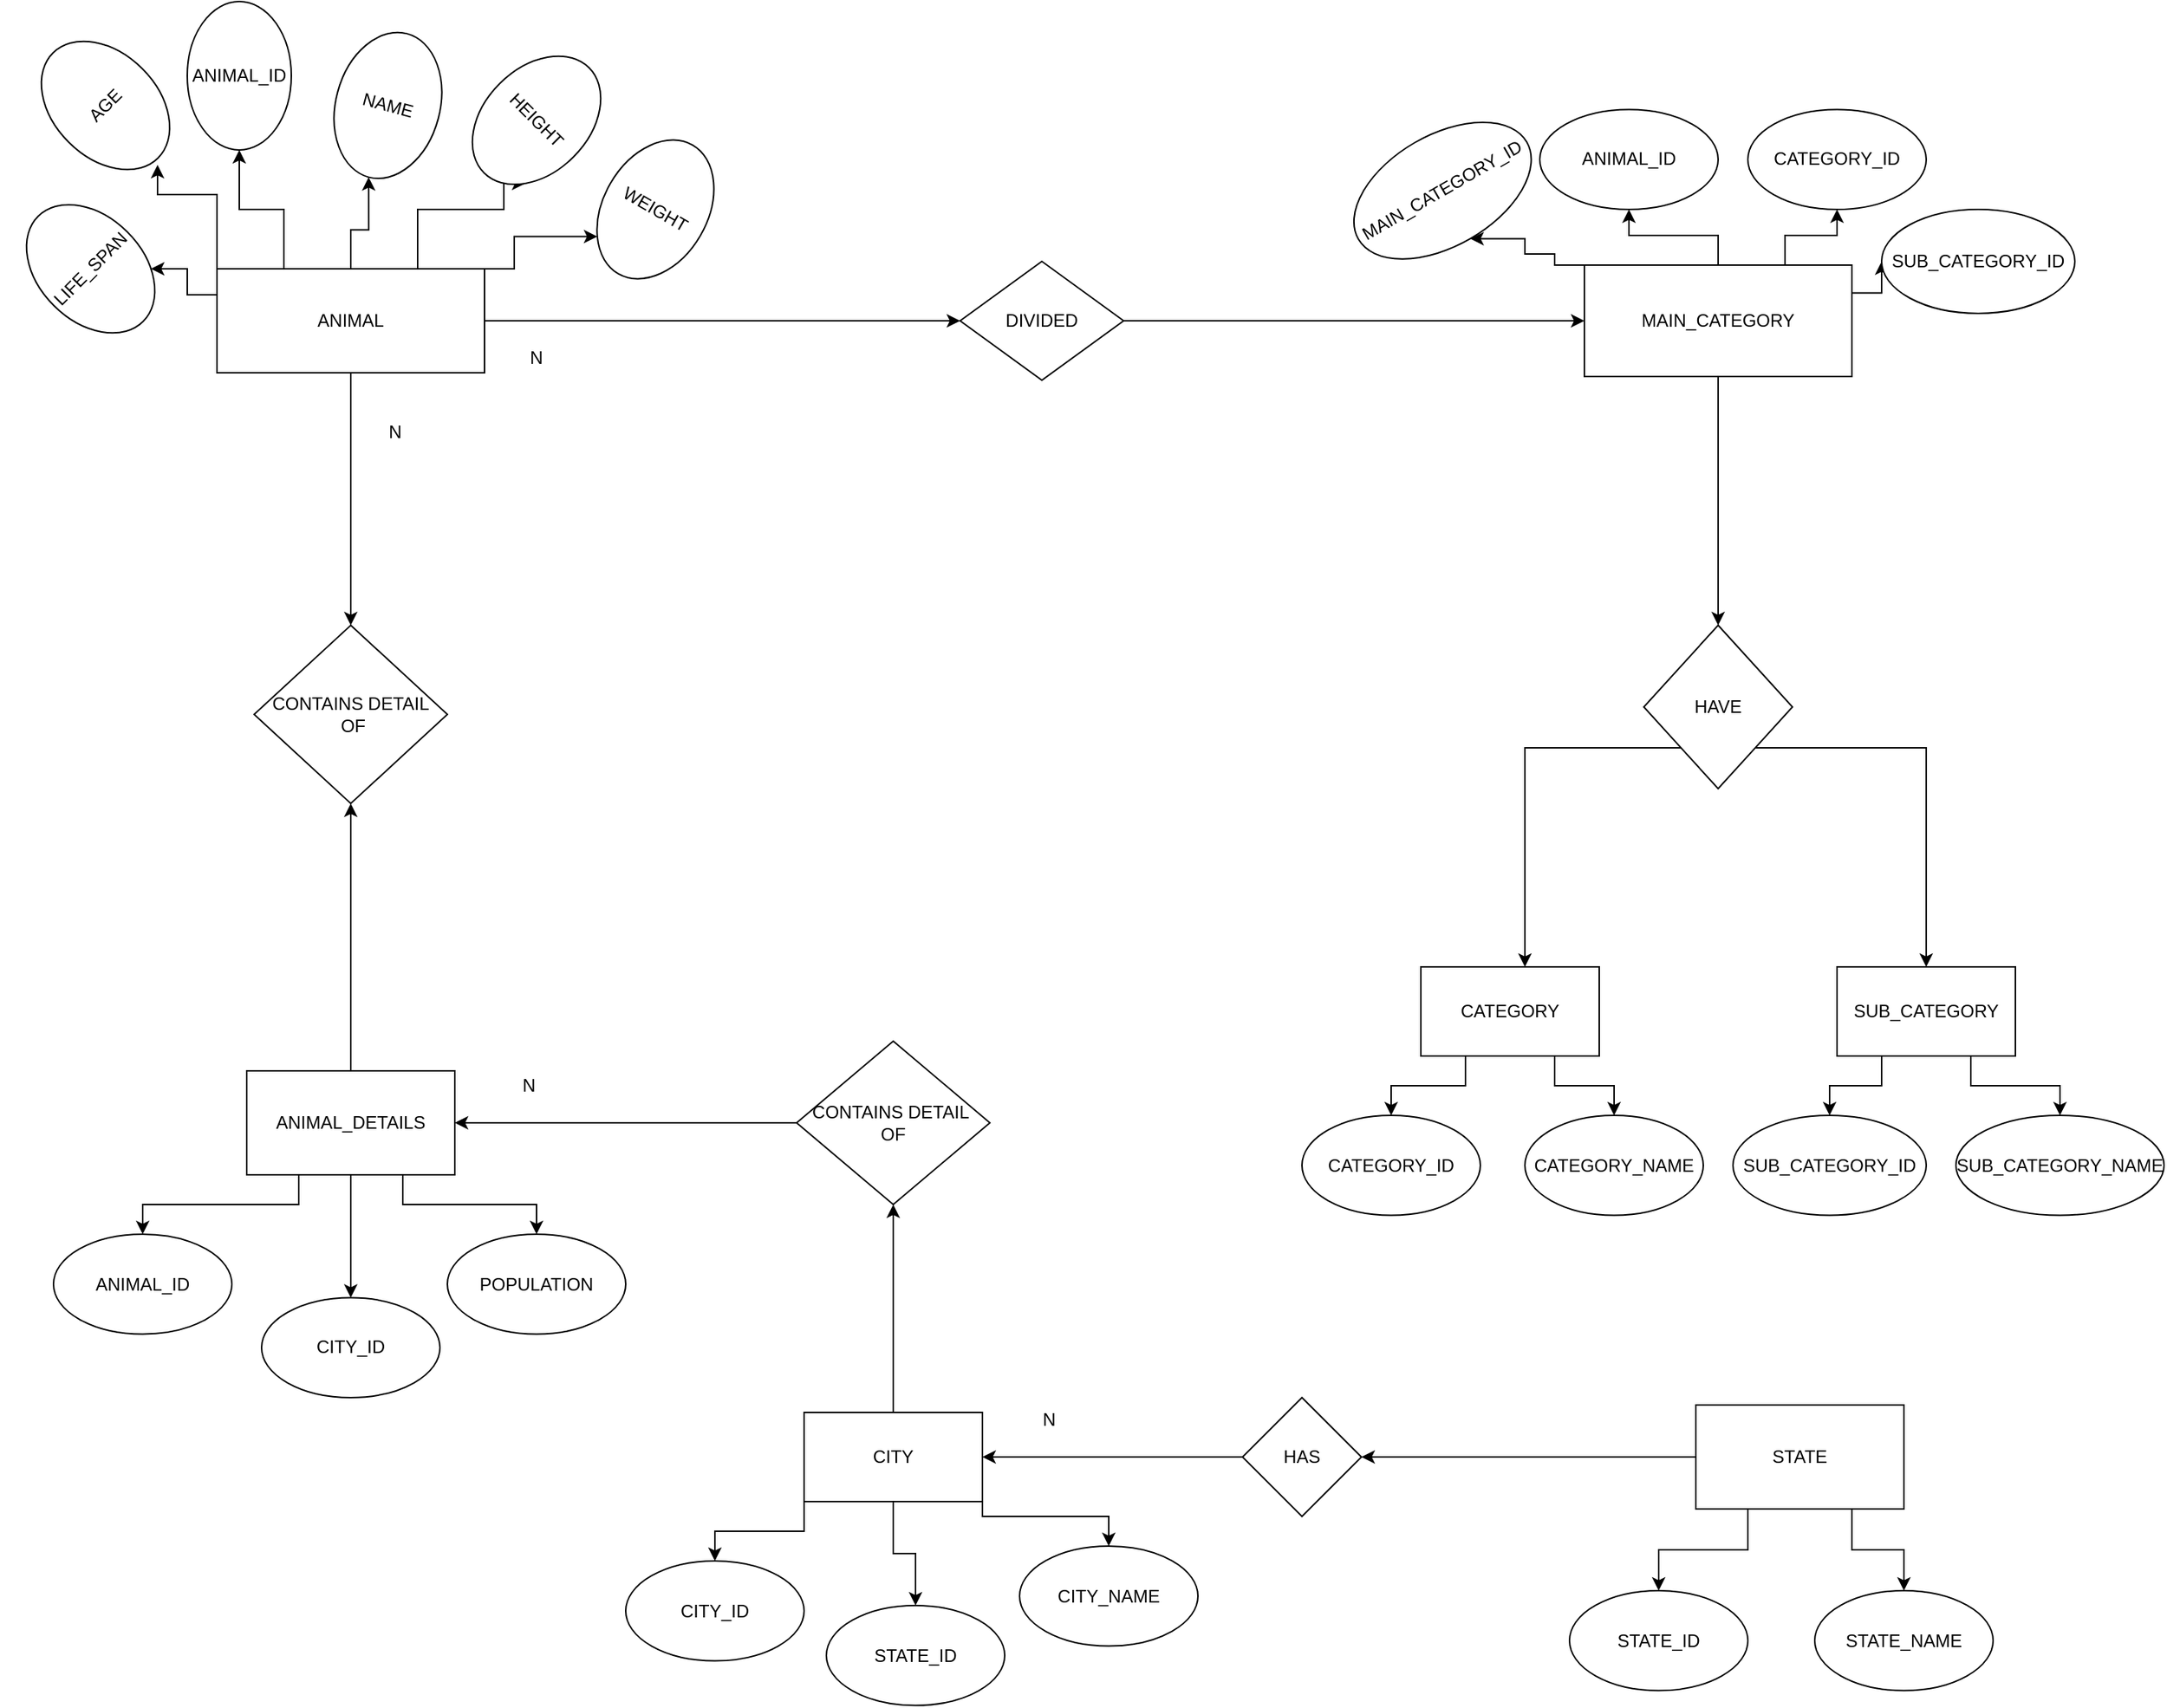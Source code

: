 <mxfile version="12.9.0" type="device"><diagram id="uyUZGP6B1luvVwmHmVhG" name="Page-1"><mxGraphModel dx="2926" dy="1248" grid="1" gridSize="10" guides="1" tooltips="1" connect="1" arrows="1" fold="1" page="1" pageScale="1" pageWidth="850" pageHeight="1100" math="0" shadow="0"><root><mxCell id="0"/><mxCell id="1" parent="0"/><mxCell id="WguIqZOaok_9ZF66_yKL-10" style="edgeStyle=orthogonalEdgeStyle;rounded=0;orthogonalLoop=1;jettySize=auto;html=1;exitX=0;exitY=0.25;exitDx=0;exitDy=0;" parent="1" source="WguIqZOaok_9ZF66_yKL-1" target="WguIqZOaok_9ZF66_yKL-4" edge="1"><mxGeometry relative="1" as="geometry"/></mxCell><mxCell id="WguIqZOaok_9ZF66_yKL-12" style="edgeStyle=orthogonalEdgeStyle;rounded=0;orthogonalLoop=1;jettySize=auto;html=1;exitX=0.25;exitY=0;exitDx=0;exitDy=0;entryX=0.5;entryY=1;entryDx=0;entryDy=0;" parent="1" source="WguIqZOaok_9ZF66_yKL-1" target="WguIqZOaok_9ZF66_yKL-6" edge="1"><mxGeometry relative="1" as="geometry"/></mxCell><mxCell id="WguIqZOaok_9ZF66_yKL-13" style="edgeStyle=orthogonalEdgeStyle;rounded=0;orthogonalLoop=1;jettySize=auto;html=1;exitX=0.5;exitY=0;exitDx=0;exitDy=0;entryX=0.5;entryY=1;entryDx=0;entryDy=0;" parent="1" source="WguIqZOaok_9ZF66_yKL-1" target="WguIqZOaok_9ZF66_yKL-5" edge="1"><mxGeometry relative="1" as="geometry"/></mxCell><mxCell id="WguIqZOaok_9ZF66_yKL-14" style="edgeStyle=orthogonalEdgeStyle;rounded=0;orthogonalLoop=1;jettySize=auto;html=1;exitX=0.75;exitY=0;exitDx=0;exitDy=0;entryX=1;entryY=1;entryDx=0;entryDy=0;" parent="1" source="WguIqZOaok_9ZF66_yKL-1" target="WguIqZOaok_9ZF66_yKL-3" edge="1"><mxGeometry relative="1" as="geometry"><Array as="points"><mxPoint x="275" y="160"/><mxPoint x="333" y="160"/></Array></mxGeometry></mxCell><mxCell id="WguIqZOaok_9ZF66_yKL-16" style="edgeStyle=orthogonalEdgeStyle;rounded=0;orthogonalLoop=1;jettySize=auto;html=1;exitX=1;exitY=0;exitDx=0;exitDy=0;entryX=0;entryY=1;entryDx=0;entryDy=0;" parent="1" source="WguIqZOaok_9ZF66_yKL-1" target="WguIqZOaok_9ZF66_yKL-2" edge="1"><mxGeometry relative="1" as="geometry"><Array as="points"><mxPoint x="340" y="200"/><mxPoint x="340" y="178"/></Array></mxGeometry></mxCell><mxCell id="WguIqZOaok_9ZF66_yKL-19" style="edgeStyle=orthogonalEdgeStyle;rounded=0;orthogonalLoop=1;jettySize=auto;html=1;exitX=0;exitY=0;exitDx=0;exitDy=0;" parent="1" source="WguIqZOaok_9ZF66_yKL-1" edge="1"><mxGeometry relative="1" as="geometry"><mxPoint x="100" y="130" as="targetPoint"/><Array as="points"><mxPoint x="140" y="150"/><mxPoint x="100" y="150"/></Array></mxGeometry></mxCell><mxCell id="WguIqZOaok_9ZF66_yKL-21" style="edgeStyle=orthogonalEdgeStyle;rounded=0;orthogonalLoop=1;jettySize=auto;html=1;exitX=1;exitY=0.5;exitDx=0;exitDy=0;entryX=0;entryY=0.5;entryDx=0;entryDy=0;" parent="1" source="WguIqZOaok_9ZF66_yKL-1" target="WguIqZOaok_9ZF66_yKL-20" edge="1"><mxGeometry relative="1" as="geometry"/></mxCell><mxCell id="WguIqZOaok_9ZF66_yKL-55" style="edgeStyle=orthogonalEdgeStyle;rounded=0;orthogonalLoop=1;jettySize=auto;html=1;exitX=0.5;exitY=1;exitDx=0;exitDy=0;entryX=0.5;entryY=0;entryDx=0;entryDy=0;" parent="1" source="WguIqZOaok_9ZF66_yKL-1" target="WguIqZOaok_9ZF66_yKL-54" edge="1"><mxGeometry relative="1" as="geometry"/></mxCell><mxCell id="WguIqZOaok_9ZF66_yKL-1" value="ANIMAL" style="rounded=0;whiteSpace=wrap;html=1;" parent="1" vertex="1"><mxGeometry x="140" y="200" width="180" height="70" as="geometry"/></mxCell><mxCell id="WguIqZOaok_9ZF66_yKL-2" value="WEIGHT" style="ellipse;whiteSpace=wrap;html=1;rotation=30;" parent="1" vertex="1"><mxGeometry x="400" y="110" width="70" height="100" as="geometry"/></mxCell><mxCell id="WguIqZOaok_9ZF66_yKL-3" value="HEIGHT" style="ellipse;whiteSpace=wrap;html=1;rotation=45;" parent="1" vertex="1"><mxGeometry x="320" y="50" width="70" height="100" as="geometry"/></mxCell><mxCell id="WguIqZOaok_9ZF66_yKL-4" value="LIFE_SPAN" style="ellipse;whiteSpace=wrap;html=1;rotation=-45;" parent="1" vertex="1"><mxGeometry x="20" y="150" width="70" height="100" as="geometry"/></mxCell><mxCell id="WguIqZOaok_9ZF66_yKL-5" value="NAME" style="ellipse;whiteSpace=wrap;html=1;rotation=15;" parent="1" vertex="1"><mxGeometry x="220" y="40" width="70" height="100" as="geometry"/></mxCell><mxCell id="WguIqZOaok_9ZF66_yKL-6" value="ANIMAL_ID" style="ellipse;whiteSpace=wrap;html=1;" parent="1" vertex="1"><mxGeometry x="120" y="20" width="70" height="100" as="geometry"/></mxCell><mxCell id="WguIqZOaok_9ZF66_yKL-7" value="AGE" style="ellipse;whiteSpace=wrap;html=1;rotation=-45;" parent="1" vertex="1"><mxGeometry x="30" y="40" width="70" height="100" as="geometry"/></mxCell><mxCell id="WguIqZOaok_9ZF66_yKL-24" style="edgeStyle=orthogonalEdgeStyle;rounded=0;orthogonalLoop=1;jettySize=auto;html=1;exitX=1;exitY=0.5;exitDx=0;exitDy=0;entryX=0;entryY=0.5;entryDx=0;entryDy=0;" parent="1" source="WguIqZOaok_9ZF66_yKL-20" target="WguIqZOaok_9ZF66_yKL-23" edge="1"><mxGeometry relative="1" as="geometry"/></mxCell><mxCell id="WguIqZOaok_9ZF66_yKL-20" value="DIVIDED" style="rhombus;whiteSpace=wrap;html=1;" parent="1" vertex="1"><mxGeometry x="640" y="195" width="110" height="80" as="geometry"/></mxCell><mxCell id="WguIqZOaok_9ZF66_yKL-22" value="N" style="text;html=1;strokeColor=none;fillColor=none;align=center;verticalAlign=middle;whiteSpace=wrap;rounded=0;" parent="1" vertex="1"><mxGeometry x="335" y="250" width="40" height="20" as="geometry"/></mxCell><mxCell id="WguIqZOaok_9ZF66_yKL-31" style="edgeStyle=orthogonalEdgeStyle;rounded=0;orthogonalLoop=1;jettySize=auto;html=1;exitX=1;exitY=0.25;exitDx=0;exitDy=0;entryX=0;entryY=0.5;entryDx=0;entryDy=0;" parent="1" source="WguIqZOaok_9ZF66_yKL-23" target="WguIqZOaok_9ZF66_yKL-26" edge="1"><mxGeometry relative="1" as="geometry"/></mxCell><mxCell id="WguIqZOaok_9ZF66_yKL-32" style="edgeStyle=orthogonalEdgeStyle;rounded=0;orthogonalLoop=1;jettySize=auto;html=1;exitX=0.75;exitY=0;exitDx=0;exitDy=0;entryX=0.5;entryY=1;entryDx=0;entryDy=0;" parent="1" source="WguIqZOaok_9ZF66_yKL-23" target="WguIqZOaok_9ZF66_yKL-27" edge="1"><mxGeometry relative="1" as="geometry"/></mxCell><mxCell id="WguIqZOaok_9ZF66_yKL-33" style="edgeStyle=orthogonalEdgeStyle;rounded=0;orthogonalLoop=1;jettySize=auto;html=1;exitX=0.5;exitY=0;exitDx=0;exitDy=0;entryX=0.5;entryY=1;entryDx=0;entryDy=0;" parent="1" source="WguIqZOaok_9ZF66_yKL-23" target="WguIqZOaok_9ZF66_yKL-28" edge="1"><mxGeometry relative="1" as="geometry"/></mxCell><mxCell id="WguIqZOaok_9ZF66_yKL-37" style="edgeStyle=orthogonalEdgeStyle;rounded=0;orthogonalLoop=1;jettySize=auto;html=1;exitX=0;exitY=0;exitDx=0;exitDy=0;entryX=0.5;entryY=1;entryDx=0;entryDy=0;" parent="1" source="WguIqZOaok_9ZF66_yKL-23" target="WguIqZOaok_9ZF66_yKL-25" edge="1"><mxGeometry relative="1" as="geometry"><Array as="points"><mxPoint x="1040" y="190"/><mxPoint x="1020" y="190"/><mxPoint x="1020" y="180"/></Array></mxGeometry></mxCell><mxCell id="WguIqZOaok_9ZF66_yKL-39" style="edgeStyle=orthogonalEdgeStyle;rounded=0;orthogonalLoop=1;jettySize=auto;html=1;exitX=0.5;exitY=1;exitDx=0;exitDy=0;entryX=0.5;entryY=0;entryDx=0;entryDy=0;" parent="1" source="WguIqZOaok_9ZF66_yKL-23" target="WguIqZOaok_9ZF66_yKL-38" edge="1"><mxGeometry relative="1" as="geometry"/></mxCell><mxCell id="WguIqZOaok_9ZF66_yKL-23" value="MAIN_CATEGORY" style="rounded=0;whiteSpace=wrap;html=1;" parent="1" vertex="1"><mxGeometry x="1060" y="197.5" width="180" height="75" as="geometry"/></mxCell><mxCell id="WguIqZOaok_9ZF66_yKL-25" value="MAIN_CATEGORY_ID" style="ellipse;whiteSpace=wrap;html=1;rotation=-30;" parent="1" vertex="1"><mxGeometry x="899.2" y="110.0" width="130.8" height="74.7" as="geometry"/></mxCell><mxCell id="WguIqZOaok_9ZF66_yKL-26" value="SUB_CATEGORY_ID" style="ellipse;whiteSpace=wrap;html=1;rotation=0;" parent="1" vertex="1"><mxGeometry x="1260" y="160" width="130" height="70" as="geometry"/></mxCell><mxCell id="WguIqZOaok_9ZF66_yKL-27" value="CATEGORY_ID" style="ellipse;whiteSpace=wrap;html=1;rotation=0;" parent="1" vertex="1"><mxGeometry x="1170" y="92.75" width="120" height="67.25" as="geometry"/></mxCell><mxCell id="WguIqZOaok_9ZF66_yKL-28" value="ANIMAL_ID" style="ellipse;whiteSpace=wrap;html=1;rotation=0;" parent="1" vertex="1"><mxGeometry x="1030" y="92.75" width="120" height="67.25" as="geometry"/></mxCell><mxCell id="WguIqZOaok_9ZF66_yKL-42" style="edgeStyle=orthogonalEdgeStyle;rounded=0;orthogonalLoop=1;jettySize=auto;html=1;exitX=0;exitY=1;exitDx=0;exitDy=0;" parent="1" source="WguIqZOaok_9ZF66_yKL-38" target="WguIqZOaok_9ZF66_yKL-40" edge="1"><mxGeometry relative="1" as="geometry"><Array as="points"><mxPoint x="1020" y="523"/></Array></mxGeometry></mxCell><mxCell id="WguIqZOaok_9ZF66_yKL-48" style="edgeStyle=orthogonalEdgeStyle;rounded=0;orthogonalLoop=1;jettySize=auto;html=1;exitX=1;exitY=1;exitDx=0;exitDy=0;entryX=0.5;entryY=0;entryDx=0;entryDy=0;" parent="1" source="WguIqZOaok_9ZF66_yKL-38" target="WguIqZOaok_9ZF66_yKL-41" edge="1"><mxGeometry relative="1" as="geometry"/></mxCell><mxCell id="WguIqZOaok_9ZF66_yKL-38" value="HAVE" style="rhombus;whiteSpace=wrap;html=1;" parent="1" vertex="1"><mxGeometry x="1100" y="440" width="100" height="110" as="geometry"/></mxCell><mxCell id="WguIqZOaok_9ZF66_yKL-49" style="edgeStyle=orthogonalEdgeStyle;rounded=0;orthogonalLoop=1;jettySize=auto;html=1;exitX=0.25;exitY=1;exitDx=0;exitDy=0;" parent="1" source="WguIqZOaok_9ZF66_yKL-40" target="WguIqZOaok_9ZF66_yKL-44" edge="1"><mxGeometry relative="1" as="geometry"/></mxCell><mxCell id="WguIqZOaok_9ZF66_yKL-50" style="edgeStyle=orthogonalEdgeStyle;rounded=0;orthogonalLoop=1;jettySize=auto;html=1;exitX=0.75;exitY=1;exitDx=0;exitDy=0;entryX=0.5;entryY=0;entryDx=0;entryDy=0;" parent="1" source="WguIqZOaok_9ZF66_yKL-40" target="WguIqZOaok_9ZF66_yKL-45" edge="1"><mxGeometry relative="1" as="geometry"/></mxCell><mxCell id="WguIqZOaok_9ZF66_yKL-40" value="CATEGORY" style="rounded=0;whiteSpace=wrap;html=1;" parent="1" vertex="1"><mxGeometry x="950" y="670" width="120" height="60" as="geometry"/></mxCell><mxCell id="WguIqZOaok_9ZF66_yKL-51" style="edgeStyle=orthogonalEdgeStyle;rounded=0;orthogonalLoop=1;jettySize=auto;html=1;exitX=0.25;exitY=1;exitDx=0;exitDy=0;entryX=0.5;entryY=0;entryDx=0;entryDy=0;" parent="1" source="WguIqZOaok_9ZF66_yKL-41" target="WguIqZOaok_9ZF66_yKL-46" edge="1"><mxGeometry relative="1" as="geometry"/></mxCell><mxCell id="WguIqZOaok_9ZF66_yKL-52" style="edgeStyle=orthogonalEdgeStyle;rounded=0;orthogonalLoop=1;jettySize=auto;html=1;exitX=0.75;exitY=1;exitDx=0;exitDy=0;entryX=0.5;entryY=0;entryDx=0;entryDy=0;" parent="1" source="WguIqZOaok_9ZF66_yKL-41" target="WguIqZOaok_9ZF66_yKL-47" edge="1"><mxGeometry relative="1" as="geometry"/></mxCell><mxCell id="WguIqZOaok_9ZF66_yKL-41" value="SUB_CATEGORY" style="rounded=0;whiteSpace=wrap;html=1;" parent="1" vertex="1"><mxGeometry x="1230" y="670" width="120" height="60" as="geometry"/></mxCell><mxCell id="WguIqZOaok_9ZF66_yKL-44" value="CATEGORY_ID" style="ellipse;whiteSpace=wrap;html=1;rotation=0;" parent="1" vertex="1"><mxGeometry x="870" y="770" width="120" height="67.25" as="geometry"/></mxCell><mxCell id="WguIqZOaok_9ZF66_yKL-45" value="CATEGORY_NAME" style="ellipse;whiteSpace=wrap;html=1;rotation=0;" parent="1" vertex="1"><mxGeometry x="1020" y="770" width="120" height="67.25" as="geometry"/></mxCell><mxCell id="WguIqZOaok_9ZF66_yKL-46" value="SUB_CATEGORY_ID" style="ellipse;whiteSpace=wrap;html=1;rotation=0;" parent="1" vertex="1"><mxGeometry x="1160" y="770" width="130" height="67.25" as="geometry"/></mxCell><mxCell id="WguIqZOaok_9ZF66_yKL-47" value="SUB_CATEGORY_NAME" style="ellipse;whiteSpace=wrap;html=1;rotation=0;" parent="1" vertex="1"><mxGeometry x="1310" y="770" width="140" height="67.25" as="geometry"/></mxCell><mxCell id="WguIqZOaok_9ZF66_yKL-54" value="CONTAINS DETAIL&lt;br&gt;&amp;nbsp;OF" style="rhombus;whiteSpace=wrap;html=1;" parent="1" vertex="1"><mxGeometry x="165" y="440" width="130" height="120" as="geometry"/></mxCell><mxCell id="WguIqZOaok_9ZF66_yKL-56" value="N" style="text;html=1;strokeColor=none;fillColor=none;align=center;verticalAlign=middle;whiteSpace=wrap;rounded=0;" parent="1" vertex="1"><mxGeometry x="240" y="300" width="40" height="20" as="geometry"/></mxCell><mxCell id="WguIqZOaok_9ZF66_yKL-85" style="edgeStyle=orthogonalEdgeStyle;rounded=0;orthogonalLoop=1;jettySize=auto;html=1;exitX=0.75;exitY=1;exitDx=0;exitDy=0;" parent="1" source="WguIqZOaok_9ZF66_yKL-57" target="WguIqZOaok_9ZF66_yKL-71" edge="1"><mxGeometry relative="1" as="geometry"/></mxCell><mxCell id="MNvtryPta1VVStfifbKW-3" style="edgeStyle=orthogonalEdgeStyle;rounded=0;orthogonalLoop=1;jettySize=auto;html=1;exitX=0.5;exitY=1;exitDx=0;exitDy=0;" edge="1" parent="1" source="WguIqZOaok_9ZF66_yKL-57" target="WguIqZOaok_9ZF66_yKL-68"><mxGeometry relative="1" as="geometry"/></mxCell><mxCell id="MNvtryPta1VVStfifbKW-4" style="edgeStyle=orthogonalEdgeStyle;rounded=0;orthogonalLoop=1;jettySize=auto;html=1;exitX=0.25;exitY=1;exitDx=0;exitDy=0;entryX=0.5;entryY=0;entryDx=0;entryDy=0;" edge="1" parent="1" source="WguIqZOaok_9ZF66_yKL-57" target="WguIqZOaok_9ZF66_yKL-69"><mxGeometry relative="1" as="geometry"/></mxCell><mxCell id="MNvtryPta1VVStfifbKW-9" style="edgeStyle=orthogonalEdgeStyle;rounded=0;orthogonalLoop=1;jettySize=auto;html=1;exitX=0.5;exitY=0;exitDx=0;exitDy=0;entryX=0.5;entryY=1;entryDx=0;entryDy=0;" edge="1" parent="1" source="WguIqZOaok_9ZF66_yKL-57" target="WguIqZOaok_9ZF66_yKL-54"><mxGeometry relative="1" as="geometry"/></mxCell><mxCell id="WguIqZOaok_9ZF66_yKL-57" value="ANIMAL_DETAILS" style="rounded=0;whiteSpace=wrap;html=1;" parent="1" vertex="1"><mxGeometry x="160" y="740" width="140" height="70" as="geometry"/></mxCell><mxCell id="MNvtryPta1VVStfifbKW-8" style="edgeStyle=orthogonalEdgeStyle;rounded=0;orthogonalLoop=1;jettySize=auto;html=1;exitX=0;exitY=0.5;exitDx=0;exitDy=0;entryX=1;entryY=0.5;entryDx=0;entryDy=0;" edge="1" parent="1" source="WguIqZOaok_9ZF66_yKL-59" target="WguIqZOaok_9ZF66_yKL-57"><mxGeometry relative="1" as="geometry"/></mxCell><mxCell id="WguIqZOaok_9ZF66_yKL-59" value="CONTAINS DETAIL&amp;nbsp;&lt;br&gt;OF" style="rhombus;whiteSpace=wrap;html=1;" parent="1" vertex="1"><mxGeometry x="530" y="720" width="130" height="110" as="geometry"/></mxCell><mxCell id="WguIqZOaok_9ZF66_yKL-61" value="N" style="text;html=1;strokeColor=none;fillColor=none;align=center;verticalAlign=middle;whiteSpace=wrap;rounded=0;" parent="1" vertex="1"><mxGeometry x="330" y="740" width="40" height="20" as="geometry"/></mxCell><mxCell id="WguIqZOaok_9ZF66_yKL-78" style="edgeStyle=orthogonalEdgeStyle;rounded=0;orthogonalLoop=1;jettySize=auto;html=1;exitX=0;exitY=1;exitDx=0;exitDy=0;entryX=0.5;entryY=0;entryDx=0;entryDy=0;" parent="1" source="WguIqZOaok_9ZF66_yKL-62" target="WguIqZOaok_9ZF66_yKL-74" edge="1"><mxGeometry relative="1" as="geometry"/></mxCell><mxCell id="WguIqZOaok_9ZF66_yKL-79" style="edgeStyle=orthogonalEdgeStyle;rounded=0;orthogonalLoop=1;jettySize=auto;html=1;exitX=0.5;exitY=1;exitDx=0;exitDy=0;" parent="1" source="WguIqZOaok_9ZF66_yKL-62" target="WguIqZOaok_9ZF66_yKL-73" edge="1"><mxGeometry relative="1" as="geometry"/></mxCell><mxCell id="WguIqZOaok_9ZF66_yKL-80" style="edgeStyle=orthogonalEdgeStyle;rounded=0;orthogonalLoop=1;jettySize=auto;html=1;exitX=1;exitY=1;exitDx=0;exitDy=0;entryX=0.5;entryY=0;entryDx=0;entryDy=0;" parent="1" source="WguIqZOaok_9ZF66_yKL-62" target="WguIqZOaok_9ZF66_yKL-72" edge="1"><mxGeometry relative="1" as="geometry"><Array as="points"><mxPoint x="655" y="1040"/><mxPoint x="740" y="1040"/></Array></mxGeometry></mxCell><mxCell id="MNvtryPta1VVStfifbKW-7" style="edgeStyle=orthogonalEdgeStyle;rounded=0;orthogonalLoop=1;jettySize=auto;html=1;exitX=0.5;exitY=0;exitDx=0;exitDy=0;entryX=0.5;entryY=1;entryDx=0;entryDy=0;" edge="1" parent="1" source="WguIqZOaok_9ZF66_yKL-62" target="WguIqZOaok_9ZF66_yKL-59"><mxGeometry relative="1" as="geometry"/></mxCell><mxCell id="WguIqZOaok_9ZF66_yKL-62" value="CITY" style="rounded=0;whiteSpace=wrap;html=1;" parent="1" vertex="1"><mxGeometry x="535" y="970" width="120" height="60" as="geometry"/></mxCell><mxCell id="MNvtryPta1VVStfifbKW-6" style="edgeStyle=orthogonalEdgeStyle;rounded=0;orthogonalLoop=1;jettySize=auto;html=1;exitX=0;exitY=0.5;exitDx=0;exitDy=0;" edge="1" parent="1" source="WguIqZOaok_9ZF66_yKL-64" target="WguIqZOaok_9ZF66_yKL-62"><mxGeometry relative="1" as="geometry"/></mxCell><mxCell id="WguIqZOaok_9ZF66_yKL-64" value="HAS" style="rhombus;whiteSpace=wrap;html=1;" parent="1" vertex="1"><mxGeometry x="830" y="960" width="80" height="80" as="geometry"/></mxCell><mxCell id="WguIqZOaok_9ZF66_yKL-81" style="edgeStyle=orthogonalEdgeStyle;rounded=0;orthogonalLoop=1;jettySize=auto;html=1;exitX=0.25;exitY=1;exitDx=0;exitDy=0;entryX=0.5;entryY=0;entryDx=0;entryDy=0;" parent="1" source="WguIqZOaok_9ZF66_yKL-65" target="WguIqZOaok_9ZF66_yKL-76" edge="1"><mxGeometry relative="1" as="geometry"/></mxCell><mxCell id="WguIqZOaok_9ZF66_yKL-82" style="edgeStyle=orthogonalEdgeStyle;rounded=0;orthogonalLoop=1;jettySize=auto;html=1;exitX=0.75;exitY=1;exitDx=0;exitDy=0;entryX=0.5;entryY=0;entryDx=0;entryDy=0;" parent="1" source="WguIqZOaok_9ZF66_yKL-65" target="WguIqZOaok_9ZF66_yKL-75" edge="1"><mxGeometry relative="1" as="geometry"/></mxCell><mxCell id="MNvtryPta1VVStfifbKW-5" style="edgeStyle=orthogonalEdgeStyle;rounded=0;orthogonalLoop=1;jettySize=auto;html=1;exitX=0;exitY=0.5;exitDx=0;exitDy=0;" edge="1" parent="1" source="WguIqZOaok_9ZF66_yKL-65" target="WguIqZOaok_9ZF66_yKL-64"><mxGeometry relative="1" as="geometry"/></mxCell><mxCell id="WguIqZOaok_9ZF66_yKL-65" value="STATE" style="rounded=0;whiteSpace=wrap;html=1;" parent="1" vertex="1"><mxGeometry x="1135" y="965" width="140" height="70" as="geometry"/></mxCell><mxCell id="WguIqZOaok_9ZF66_yKL-68" value="CITY_ID" style="ellipse;whiteSpace=wrap;html=1;rotation=0;" parent="1" vertex="1"><mxGeometry x="170" y="892.75" width="120" height="67.25" as="geometry"/></mxCell><mxCell id="WguIqZOaok_9ZF66_yKL-69" value="ANIMAL_ID" style="ellipse;whiteSpace=wrap;html=1;rotation=0;" parent="1" vertex="1"><mxGeometry x="30" y="850" width="120" height="67.25" as="geometry"/></mxCell><mxCell id="WguIqZOaok_9ZF66_yKL-71" value="POPULATION" style="ellipse;whiteSpace=wrap;html=1;rotation=0;" parent="1" vertex="1"><mxGeometry x="295" y="850" width="120" height="67.25" as="geometry"/></mxCell><mxCell id="WguIqZOaok_9ZF66_yKL-72" value="CITY_NAME" style="ellipse;whiteSpace=wrap;html=1;rotation=0;" parent="1" vertex="1"><mxGeometry x="680" y="1060" width="120" height="67.25" as="geometry"/></mxCell><mxCell id="WguIqZOaok_9ZF66_yKL-73" value="STATE_ID" style="ellipse;whiteSpace=wrap;html=1;rotation=0;" parent="1" vertex="1"><mxGeometry x="550" y="1100" width="120" height="67.25" as="geometry"/></mxCell><mxCell id="WguIqZOaok_9ZF66_yKL-74" value="CITY_ID" style="ellipse;whiteSpace=wrap;html=1;rotation=0;" parent="1" vertex="1"><mxGeometry x="415" y="1070" width="120" height="67.25" as="geometry"/></mxCell><mxCell id="WguIqZOaok_9ZF66_yKL-75" value="STATE_NAME" style="ellipse;whiteSpace=wrap;html=1;rotation=0;" parent="1" vertex="1"><mxGeometry x="1215" y="1090" width="120" height="67.25" as="geometry"/></mxCell><mxCell id="WguIqZOaok_9ZF66_yKL-76" value="STATE_ID" style="ellipse;whiteSpace=wrap;html=1;rotation=0;" parent="1" vertex="1"><mxGeometry x="1050" y="1090" width="120" height="67.25" as="geometry"/></mxCell><mxCell id="WguIqZOaok_9ZF66_yKL-77" value="N" style="text;html=1;strokeColor=none;fillColor=none;align=center;verticalAlign=middle;whiteSpace=wrap;rounded=0;" parent="1" vertex="1"><mxGeometry x="680" y="965" width="40" height="20" as="geometry"/></mxCell></root></mxGraphModel></diagram></mxfile>